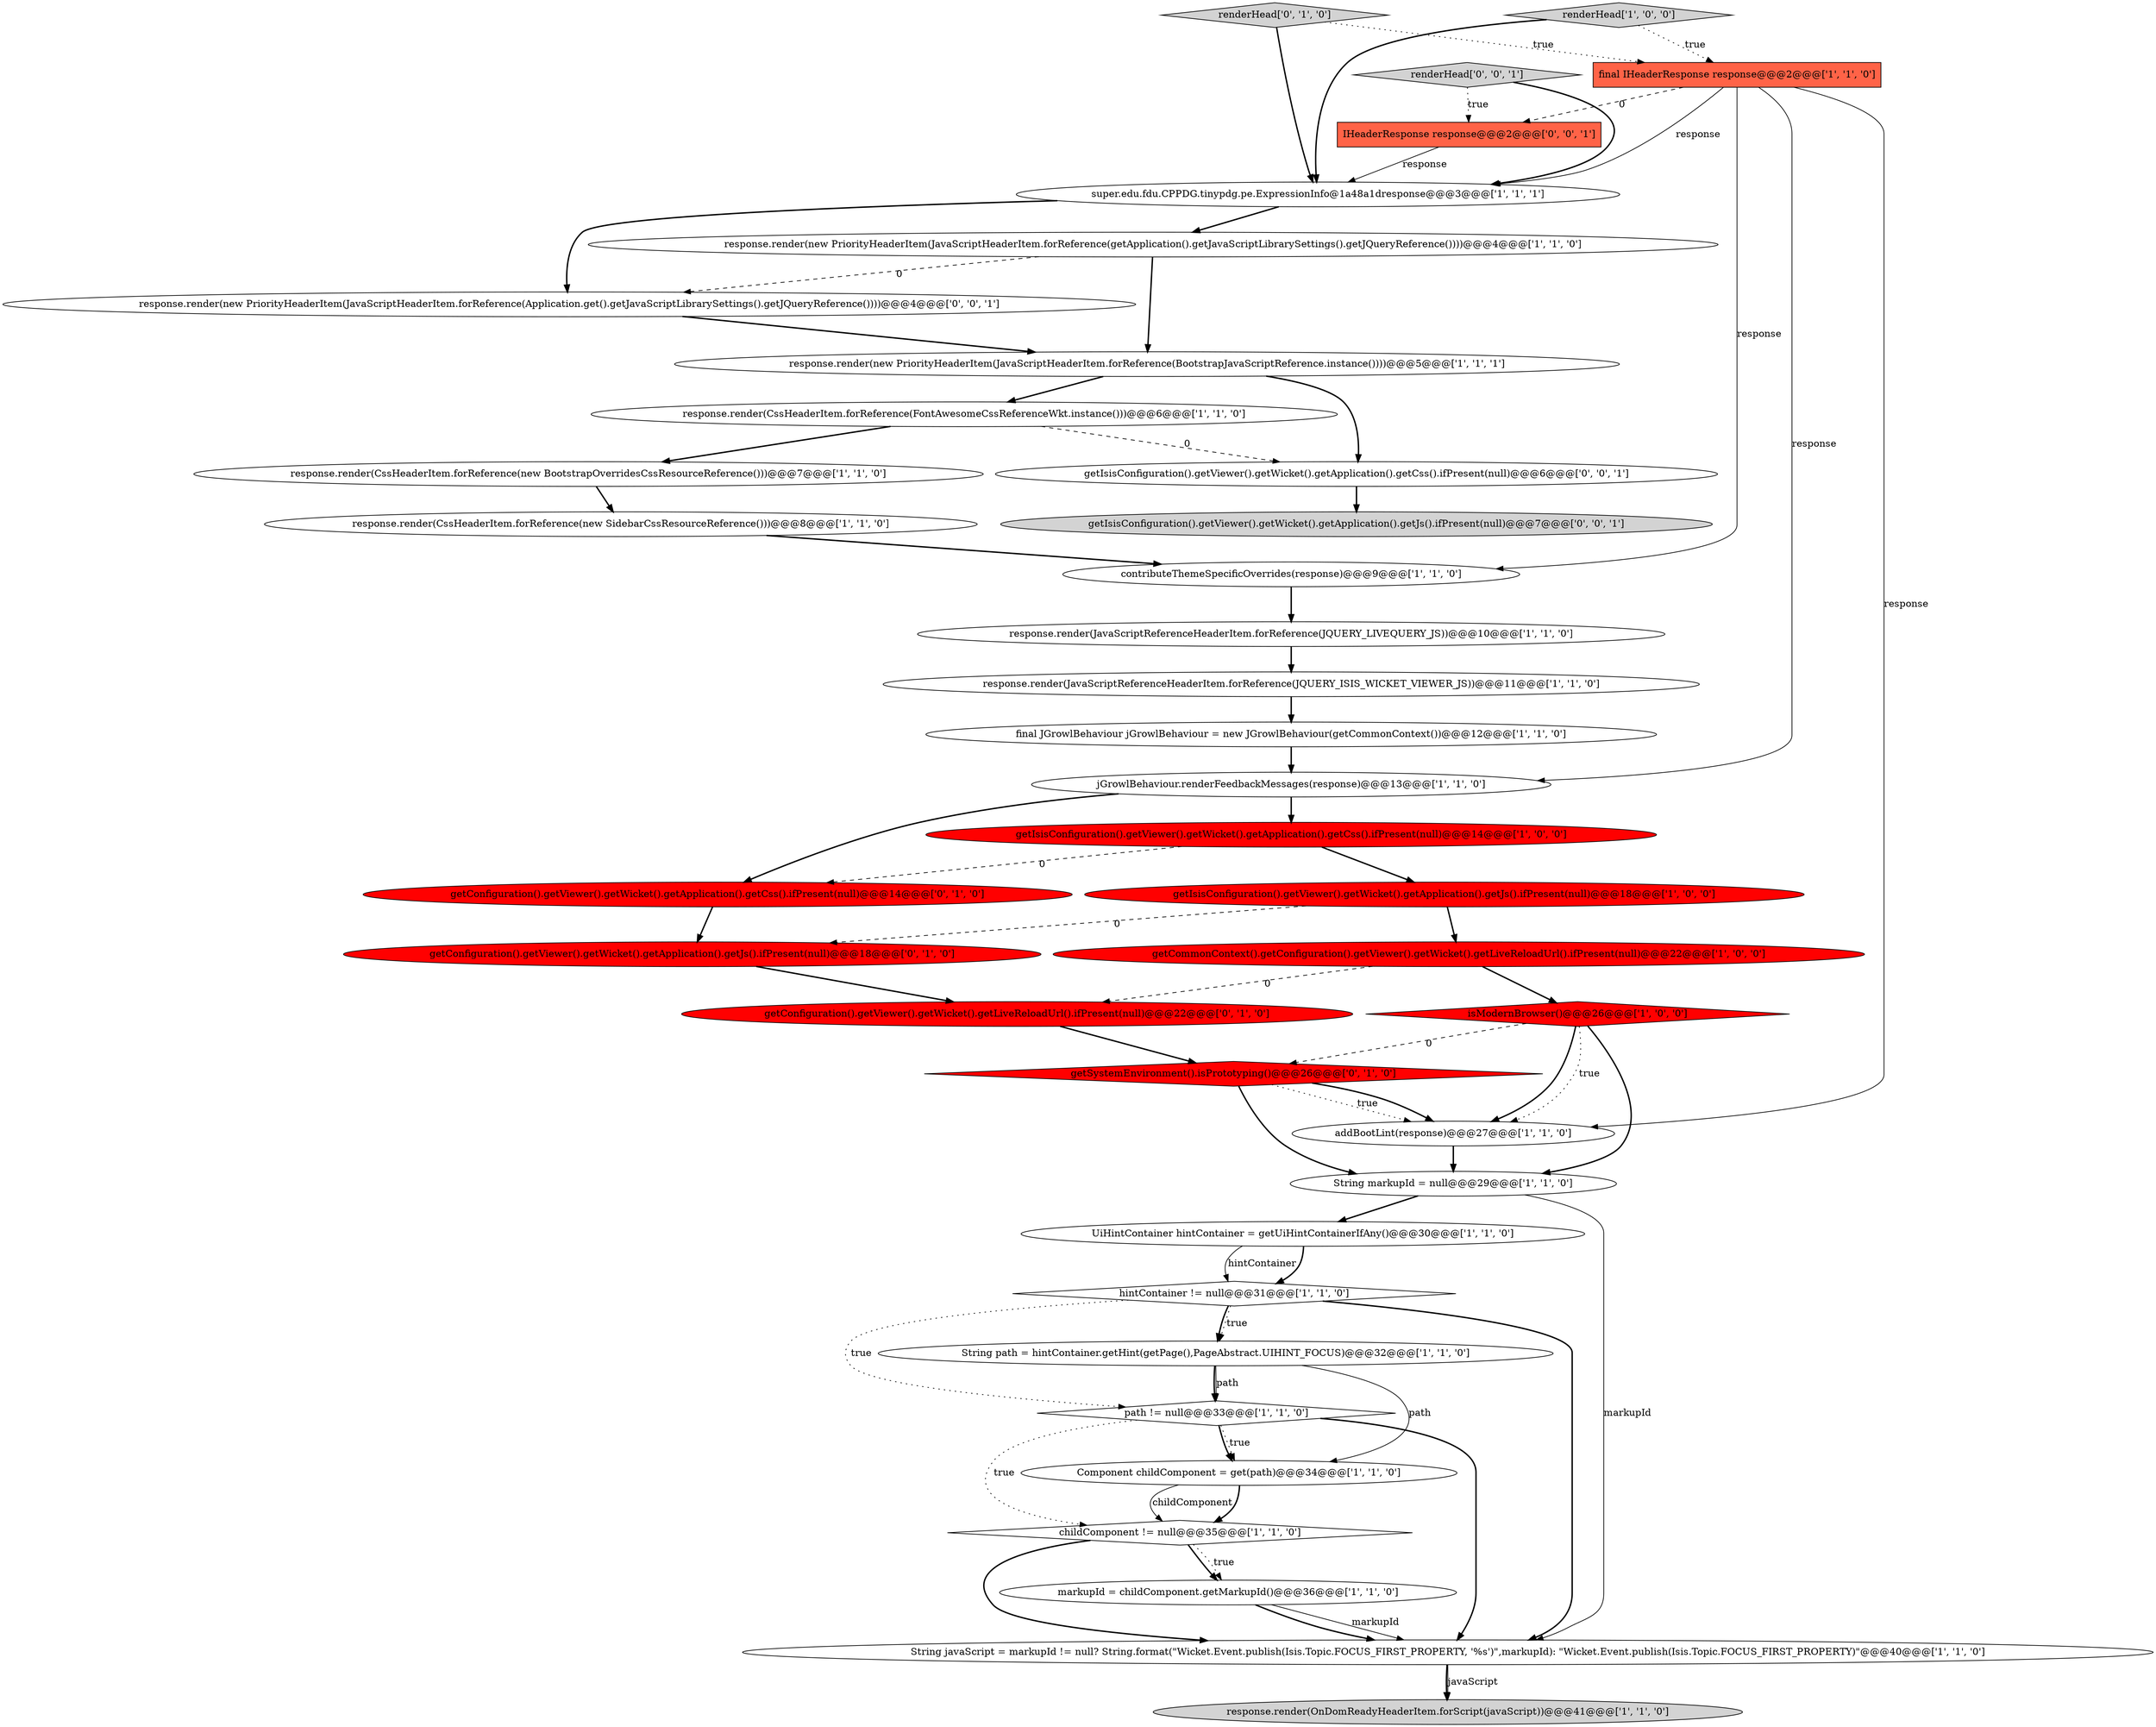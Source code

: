 digraph {
0 [style = filled, label = "response.render(OnDomReadyHeaderItem.forScript(javaScript))@@@41@@@['1', '1', '0']", fillcolor = lightgray, shape = ellipse image = "AAA0AAABBB1BBB"];
36 [style = filled, label = "getIsisConfiguration().getViewer().getWicket().getApplication().getJs().ifPresent(null)@@@7@@@['0', '0', '1']", fillcolor = lightgray, shape = ellipse image = "AAA0AAABBB3BBB"];
2 [style = filled, label = "UiHintContainer hintContainer = getUiHintContainerIfAny()@@@30@@@['1', '1', '0']", fillcolor = white, shape = ellipse image = "AAA0AAABBB1BBB"];
18 [style = filled, label = "String path = hintContainer.getHint(getPage(),PageAbstract.UIHINT_FOCUS)@@@32@@@['1', '1', '0']", fillcolor = white, shape = ellipse image = "AAA0AAABBB1BBB"];
30 [style = filled, label = "getSystemEnvironment().isPrototyping()@@@26@@@['0', '1', '0']", fillcolor = red, shape = diamond image = "AAA1AAABBB2BBB"];
14 [style = filled, label = "renderHead['1', '0', '0']", fillcolor = lightgray, shape = diamond image = "AAA0AAABBB1BBB"];
13 [style = filled, label = "final JGrowlBehaviour jGrowlBehaviour = new JGrowlBehaviour(getCommonContext())@@@12@@@['1', '1', '0']", fillcolor = white, shape = ellipse image = "AAA0AAABBB1BBB"];
3 [style = filled, label = "response.render(CssHeaderItem.forReference(new BootstrapOverridesCssResourceReference()))@@@7@@@['1', '1', '0']", fillcolor = white, shape = ellipse image = "AAA0AAABBB1BBB"];
11 [style = filled, label = "response.render(new PriorityHeaderItem(JavaScriptHeaderItem.forReference(BootstrapJavaScriptReference.instance())))@@@5@@@['1', '1', '1']", fillcolor = white, shape = ellipse image = "AAA0AAABBB1BBB"];
32 [style = filled, label = "getConfiguration().getViewer().getWicket().getApplication().getCss().ifPresent(null)@@@14@@@['0', '1', '0']", fillcolor = red, shape = ellipse image = "AAA1AAABBB2BBB"];
24 [style = filled, label = "isModernBrowser()@@@26@@@['1', '0', '0']", fillcolor = red, shape = diamond image = "AAA1AAABBB1BBB"];
8 [style = filled, label = "getIsisConfiguration().getViewer().getWicket().getApplication().getJs().ifPresent(null)@@@18@@@['1', '0', '0']", fillcolor = red, shape = ellipse image = "AAA1AAABBB1BBB"];
22 [style = filled, label = "final IHeaderResponse response@@@2@@@['1', '1', '0']", fillcolor = tomato, shape = box image = "AAA0AAABBB1BBB"];
31 [style = filled, label = "getConfiguration().getViewer().getWicket().getApplication().getJs().ifPresent(null)@@@18@@@['0', '1', '0']", fillcolor = red, shape = ellipse image = "AAA1AAABBB2BBB"];
1 [style = filled, label = "getIsisConfiguration().getViewer().getWicket().getApplication().getCss().ifPresent(null)@@@14@@@['1', '0', '0']", fillcolor = red, shape = ellipse image = "AAA1AAABBB1BBB"];
27 [style = filled, label = "response.render(CssHeaderItem.forReference(FontAwesomeCssReferenceWkt.instance()))@@@6@@@['1', '1', '0']", fillcolor = white, shape = ellipse image = "AAA0AAABBB1BBB"];
15 [style = filled, label = "contributeThemeSpecificOverrides(response)@@@9@@@['1', '1', '0']", fillcolor = white, shape = ellipse image = "AAA0AAABBB1BBB"];
17 [style = filled, label = "response.render(JavaScriptReferenceHeaderItem.forReference(JQUERY_ISIS_WICKET_VIEWER_JS))@@@11@@@['1', '1', '0']", fillcolor = white, shape = ellipse image = "AAA0AAABBB1BBB"];
28 [style = filled, label = "renderHead['0', '1', '0']", fillcolor = lightgray, shape = diamond image = "AAA0AAABBB2BBB"];
29 [style = filled, label = "getConfiguration().getViewer().getWicket().getLiveReloadUrl().ifPresent(null)@@@22@@@['0', '1', '0']", fillcolor = red, shape = ellipse image = "AAA1AAABBB2BBB"];
5 [style = filled, label = "response.render(new PriorityHeaderItem(JavaScriptHeaderItem.forReference(getApplication().getJavaScriptLibrarySettings().getJQueryReference())))@@@4@@@['1', '1', '0']", fillcolor = white, shape = ellipse image = "AAA0AAABBB1BBB"];
23 [style = filled, label = "hintContainer != null@@@31@@@['1', '1', '0']", fillcolor = white, shape = diamond image = "AAA0AAABBB1BBB"];
20 [style = filled, label = "getCommonContext().getConfiguration().getViewer().getWicket().getLiveReloadUrl().ifPresent(null)@@@22@@@['1', '0', '0']", fillcolor = red, shape = ellipse image = "AAA1AAABBB1BBB"];
6 [style = filled, label = "childComponent != null@@@35@@@['1', '1', '0']", fillcolor = white, shape = diamond image = "AAA0AAABBB1BBB"];
10 [style = filled, label = "String javaScript = markupId != null? String.format(\"Wicket.Event.publish(Isis.Topic.FOCUS_FIRST_PROPERTY, '%s')\",markupId): \"Wicket.Event.publish(Isis.Topic.FOCUS_FIRST_PROPERTY)\"@@@40@@@['1', '1', '0']", fillcolor = white, shape = ellipse image = "AAA0AAABBB1BBB"];
21 [style = filled, label = "response.render(JavaScriptReferenceHeaderItem.forReference(JQUERY_LIVEQUERY_JS))@@@10@@@['1', '1', '0']", fillcolor = white, shape = ellipse image = "AAA0AAABBB1BBB"];
12 [style = filled, label = "String markupId = null@@@29@@@['1', '1', '0']", fillcolor = white, shape = ellipse image = "AAA0AAABBB1BBB"];
34 [style = filled, label = "getIsisConfiguration().getViewer().getWicket().getApplication().getCss().ifPresent(null)@@@6@@@['0', '0', '1']", fillcolor = white, shape = ellipse image = "AAA0AAABBB3BBB"];
37 [style = filled, label = "response.render(new PriorityHeaderItem(JavaScriptHeaderItem.forReference(Application.get().getJavaScriptLibrarySettings().getJQueryReference())))@@@4@@@['0', '0', '1']", fillcolor = white, shape = ellipse image = "AAA0AAABBB3BBB"];
4 [style = filled, label = "jGrowlBehaviour.renderFeedbackMessages(response)@@@13@@@['1', '1', '0']", fillcolor = white, shape = ellipse image = "AAA0AAABBB1BBB"];
26 [style = filled, label = "response.render(CssHeaderItem.forReference(new SidebarCssResourceReference()))@@@8@@@['1', '1', '0']", fillcolor = white, shape = ellipse image = "AAA0AAABBB1BBB"];
19 [style = filled, label = "markupId = childComponent.getMarkupId()@@@36@@@['1', '1', '0']", fillcolor = white, shape = ellipse image = "AAA0AAABBB1BBB"];
9 [style = filled, label = "Component childComponent = get(path)@@@34@@@['1', '1', '0']", fillcolor = white, shape = ellipse image = "AAA0AAABBB1BBB"];
35 [style = filled, label = "renderHead['0', '0', '1']", fillcolor = lightgray, shape = diamond image = "AAA0AAABBB3BBB"];
7 [style = filled, label = "addBootLint(response)@@@27@@@['1', '1', '0']", fillcolor = white, shape = ellipse image = "AAA0AAABBB1BBB"];
25 [style = filled, label = "super.edu.fdu.CPPDG.tinypdg.pe.ExpressionInfo@1a48a1dresponse@@@3@@@['1', '1', '1']", fillcolor = white, shape = ellipse image = "AAA0AAABBB1BBB"];
33 [style = filled, label = "IHeaderResponse response@@@2@@@['0', '0', '1']", fillcolor = tomato, shape = box image = "AAA0AAABBB3BBB"];
16 [style = filled, label = "path != null@@@33@@@['1', '1', '0']", fillcolor = white, shape = diamond image = "AAA0AAABBB1BBB"];
23->16 [style = dotted, label="true"];
9->6 [style = solid, label="childComponent"];
24->12 [style = bold, label=""];
16->9 [style = dotted, label="true"];
14->25 [style = bold, label=""];
1->8 [style = bold, label=""];
37->11 [style = bold, label=""];
29->30 [style = bold, label=""];
7->12 [style = bold, label=""];
16->10 [style = bold, label=""];
2->23 [style = solid, label="hintContainer"];
15->21 [style = bold, label=""];
30->7 [style = dotted, label="true"];
22->33 [style = dashed, label="0"];
18->16 [style = solid, label="path"];
27->3 [style = bold, label=""];
3->26 [style = bold, label=""];
31->29 [style = bold, label=""];
19->10 [style = bold, label=""];
14->22 [style = dotted, label="true"];
5->37 [style = dashed, label="0"];
6->19 [style = bold, label=""];
22->4 [style = solid, label="response"];
24->30 [style = dashed, label="0"];
35->33 [style = dotted, label="true"];
12->10 [style = solid, label="markupId"];
1->32 [style = dashed, label="0"];
6->19 [style = dotted, label="true"];
19->10 [style = solid, label="markupId"];
20->29 [style = dashed, label="0"];
9->6 [style = bold, label=""];
35->25 [style = bold, label=""];
2->23 [style = bold, label=""];
22->15 [style = solid, label="response"];
12->2 [style = bold, label=""];
30->12 [style = bold, label=""];
11->34 [style = bold, label=""];
8->20 [style = bold, label=""];
23->18 [style = dotted, label="true"];
22->25 [style = solid, label="response"];
25->37 [style = bold, label=""];
22->7 [style = solid, label="response"];
30->7 [style = bold, label=""];
18->9 [style = solid, label="path"];
6->10 [style = bold, label=""];
10->0 [style = bold, label=""];
34->36 [style = bold, label=""];
26->15 [style = bold, label=""];
33->25 [style = solid, label="response"];
28->22 [style = dotted, label="true"];
23->10 [style = bold, label=""];
28->25 [style = bold, label=""];
25->5 [style = bold, label=""];
10->0 [style = solid, label="javaScript"];
5->11 [style = bold, label=""];
17->13 [style = bold, label=""];
4->1 [style = bold, label=""];
8->31 [style = dashed, label="0"];
20->24 [style = bold, label=""];
24->7 [style = bold, label=""];
21->17 [style = bold, label=""];
27->34 [style = dashed, label="0"];
23->18 [style = bold, label=""];
16->9 [style = bold, label=""];
4->32 [style = bold, label=""];
32->31 [style = bold, label=""];
24->7 [style = dotted, label="true"];
16->6 [style = dotted, label="true"];
11->27 [style = bold, label=""];
13->4 [style = bold, label=""];
18->16 [style = bold, label=""];
}
